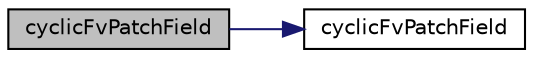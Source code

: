 digraph "cyclicFvPatchField"
{
  bgcolor="transparent";
  edge [fontname="Helvetica",fontsize="10",labelfontname="Helvetica",labelfontsize="10"];
  node [fontname="Helvetica",fontsize="10",shape=record];
  rankdir="LR";
  Node108 [label="cyclicFvPatchField",height=0.2,width=0.4,color="black", fillcolor="grey75", style="filled", fontcolor="black"];
  Node108 -> Node109 [color="midnightblue",fontsize="10",style="solid",fontname="Helvetica"];
  Node109 [label="cyclicFvPatchField",height=0.2,width=0.4,color="black",URL="$a22801.html#a2ba4fc0d9e81f7e01e45e41bb0cc35e9",tooltip="Construct from patch and internal field. "];
}
